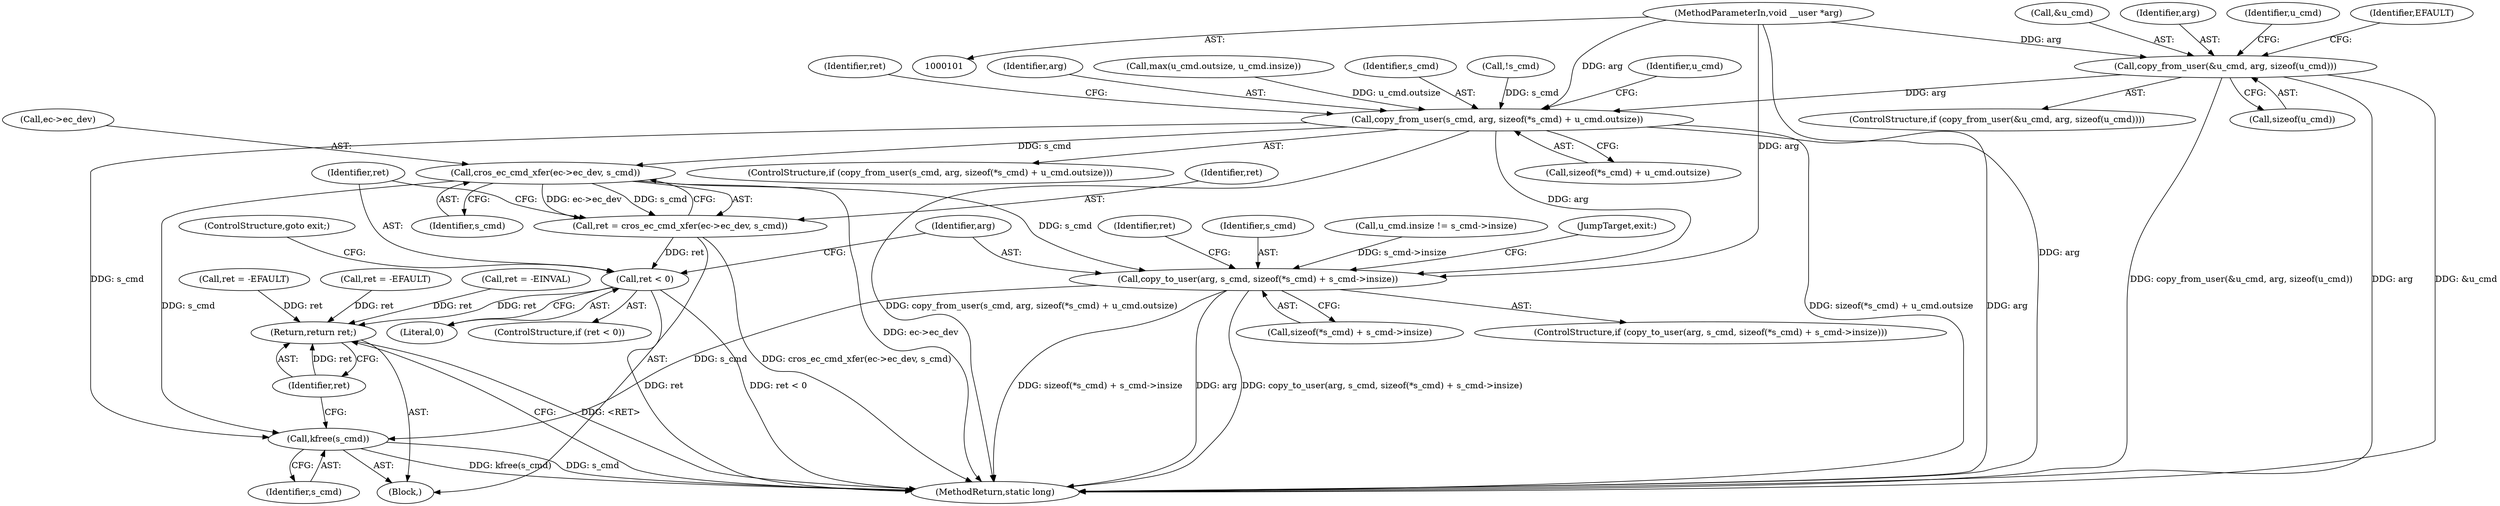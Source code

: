 digraph "0_linux_096cdc6f52225835ff503f987a0d68ef770bb78e@API" {
"1000109" [label="(Call,copy_from_user(&u_cmd, arg, sizeof(u_cmd)))"];
"1000103" [label="(MethodParameterIn,void __user *arg)"];
"1000155" [label="(Call,copy_from_user(s_cmd, arg, sizeof(*s_cmd) + u_cmd.outsize))"];
"1000202" [label="(Call,cros_ec_cmd_xfer(ec->ec_dev, s_cmd))"];
"1000200" [label="(Call,ret = cros_ec_cmd_xfer(ec->ec_dev, s_cmd))"];
"1000208" [label="(Call,ret < 0)"];
"1000230" [label="(Return,return ret;)"];
"1000213" [label="(Call,copy_to_user(arg, s_cmd, sizeof(*s_cmd) + s_cmd->insize))"];
"1000228" [label="(Call,kfree(s_cmd))"];
"1000166" [label="(Call,ret = -EFAULT)"];
"1000188" [label="(Call,ret = -EINVAL)"];
"1000175" [label="(Identifier,u_cmd)"];
"1000224" [label="(Identifier,ret)"];
"1000122" [label="(Identifier,u_cmd)"];
"1000232" [label="(MethodReturn,static long)"];
"1000223" [label="(Call,ret = -EFAULT)"];
"1000212" [label="(ControlStructure,if (copy_to_user(arg, s_cmd, sizeof(*s_cmd) + s_cmd->insize)))"];
"1000167" [label="(Identifier,ret)"];
"1000215" [label="(Identifier,s_cmd)"];
"1000180" [label="(Call,u_cmd.insize != s_cmd->insize)"];
"1000155" [label="(Call,copy_from_user(s_cmd, arg, sizeof(*s_cmd) + u_cmd.outsize))"];
"1000157" [label="(Identifier,arg)"];
"1000206" [label="(Identifier,s_cmd)"];
"1000117" [label="(Identifier,EFAULT)"];
"1000109" [label="(Call,copy_from_user(&u_cmd, arg, sizeof(u_cmd)))"];
"1000213" [label="(Call,copy_to_user(arg, s_cmd, sizeof(*s_cmd) + s_cmd->insize))"];
"1000140" [label="(Call,max(u_cmd.outsize, u_cmd.insize))"];
"1000104" [label="(Block,)"];
"1000210" [label="(Literal,0)"];
"1000110" [label="(Call,&u_cmd)"];
"1000113" [label="(Call,sizeof(u_cmd))"];
"1000156" [label="(Identifier,s_cmd)"];
"1000108" [label="(ControlStructure,if (copy_from_user(&u_cmd, arg, sizeof(u_cmd))))"];
"1000214" [label="(Identifier,arg)"];
"1000203" [label="(Call,ec->ec_dev)"];
"1000216" [label="(Call,sizeof(*s_cmd) + s_cmd->insize)"];
"1000200" [label="(Call,ret = cros_ec_cmd_xfer(ec->ec_dev, s_cmd))"];
"1000230" [label="(Return,return ret;)"];
"1000211" [label="(ControlStructure,goto exit;)"];
"1000229" [label="(Identifier,s_cmd)"];
"1000207" [label="(ControlStructure,if (ret < 0))"];
"1000112" [label="(Identifier,arg)"];
"1000103" [label="(MethodParameterIn,void __user *arg)"];
"1000228" [label="(Call,kfree(s_cmd))"];
"1000202" [label="(Call,cros_ec_cmd_xfer(ec->ec_dev, s_cmd))"];
"1000149" [label="(Call,!s_cmd)"];
"1000154" [label="(ControlStructure,if (copy_from_user(s_cmd, arg, sizeof(*s_cmd) + u_cmd.outsize)))"];
"1000201" [label="(Identifier,ret)"];
"1000231" [label="(Identifier,ret)"];
"1000209" [label="(Identifier,ret)"];
"1000158" [label="(Call,sizeof(*s_cmd) + u_cmd.outsize)"];
"1000208" [label="(Call,ret < 0)"];
"1000227" [label="(JumpTarget,exit:)"];
"1000109" -> "1000108"  [label="AST: "];
"1000109" -> "1000113"  [label="CFG: "];
"1000110" -> "1000109"  [label="AST: "];
"1000112" -> "1000109"  [label="AST: "];
"1000113" -> "1000109"  [label="AST: "];
"1000117" -> "1000109"  [label="CFG: "];
"1000122" -> "1000109"  [label="CFG: "];
"1000109" -> "1000232"  [label="DDG: arg"];
"1000109" -> "1000232"  [label="DDG: &u_cmd"];
"1000109" -> "1000232"  [label="DDG: copy_from_user(&u_cmd, arg, sizeof(u_cmd))"];
"1000103" -> "1000109"  [label="DDG: arg"];
"1000109" -> "1000155"  [label="DDG: arg"];
"1000103" -> "1000101"  [label="AST: "];
"1000103" -> "1000232"  [label="DDG: arg"];
"1000103" -> "1000155"  [label="DDG: arg"];
"1000103" -> "1000213"  [label="DDG: arg"];
"1000155" -> "1000154"  [label="AST: "];
"1000155" -> "1000158"  [label="CFG: "];
"1000156" -> "1000155"  [label="AST: "];
"1000157" -> "1000155"  [label="AST: "];
"1000158" -> "1000155"  [label="AST: "];
"1000167" -> "1000155"  [label="CFG: "];
"1000175" -> "1000155"  [label="CFG: "];
"1000155" -> "1000232"  [label="DDG: arg"];
"1000155" -> "1000232"  [label="DDG: copy_from_user(s_cmd, arg, sizeof(*s_cmd) + u_cmd.outsize)"];
"1000155" -> "1000232"  [label="DDG: sizeof(*s_cmd) + u_cmd.outsize"];
"1000149" -> "1000155"  [label="DDG: s_cmd"];
"1000140" -> "1000155"  [label="DDG: u_cmd.outsize"];
"1000155" -> "1000202"  [label="DDG: s_cmd"];
"1000155" -> "1000213"  [label="DDG: arg"];
"1000155" -> "1000228"  [label="DDG: s_cmd"];
"1000202" -> "1000200"  [label="AST: "];
"1000202" -> "1000206"  [label="CFG: "];
"1000203" -> "1000202"  [label="AST: "];
"1000206" -> "1000202"  [label="AST: "];
"1000200" -> "1000202"  [label="CFG: "];
"1000202" -> "1000232"  [label="DDG: ec->ec_dev"];
"1000202" -> "1000200"  [label="DDG: ec->ec_dev"];
"1000202" -> "1000200"  [label="DDG: s_cmd"];
"1000202" -> "1000213"  [label="DDG: s_cmd"];
"1000202" -> "1000228"  [label="DDG: s_cmd"];
"1000200" -> "1000104"  [label="AST: "];
"1000201" -> "1000200"  [label="AST: "];
"1000209" -> "1000200"  [label="CFG: "];
"1000200" -> "1000232"  [label="DDG: cros_ec_cmd_xfer(ec->ec_dev, s_cmd)"];
"1000200" -> "1000208"  [label="DDG: ret"];
"1000208" -> "1000207"  [label="AST: "];
"1000208" -> "1000210"  [label="CFG: "];
"1000209" -> "1000208"  [label="AST: "];
"1000210" -> "1000208"  [label="AST: "];
"1000211" -> "1000208"  [label="CFG: "];
"1000214" -> "1000208"  [label="CFG: "];
"1000208" -> "1000232"  [label="DDG: ret"];
"1000208" -> "1000232"  [label="DDG: ret < 0"];
"1000208" -> "1000230"  [label="DDG: ret"];
"1000230" -> "1000104"  [label="AST: "];
"1000230" -> "1000231"  [label="CFG: "];
"1000231" -> "1000230"  [label="AST: "];
"1000232" -> "1000230"  [label="CFG: "];
"1000230" -> "1000232"  [label="DDG: <RET>"];
"1000231" -> "1000230"  [label="DDG: ret"];
"1000188" -> "1000230"  [label="DDG: ret"];
"1000166" -> "1000230"  [label="DDG: ret"];
"1000223" -> "1000230"  [label="DDG: ret"];
"1000213" -> "1000212"  [label="AST: "];
"1000213" -> "1000216"  [label="CFG: "];
"1000214" -> "1000213"  [label="AST: "];
"1000215" -> "1000213"  [label="AST: "];
"1000216" -> "1000213"  [label="AST: "];
"1000224" -> "1000213"  [label="CFG: "];
"1000227" -> "1000213"  [label="CFG: "];
"1000213" -> "1000232"  [label="DDG: sizeof(*s_cmd) + s_cmd->insize"];
"1000213" -> "1000232"  [label="DDG: arg"];
"1000213" -> "1000232"  [label="DDG: copy_to_user(arg, s_cmd, sizeof(*s_cmd) + s_cmd->insize)"];
"1000180" -> "1000213"  [label="DDG: s_cmd->insize"];
"1000213" -> "1000228"  [label="DDG: s_cmd"];
"1000228" -> "1000104"  [label="AST: "];
"1000228" -> "1000229"  [label="CFG: "];
"1000229" -> "1000228"  [label="AST: "];
"1000231" -> "1000228"  [label="CFG: "];
"1000228" -> "1000232"  [label="DDG: kfree(s_cmd)"];
"1000228" -> "1000232"  [label="DDG: s_cmd"];
}
